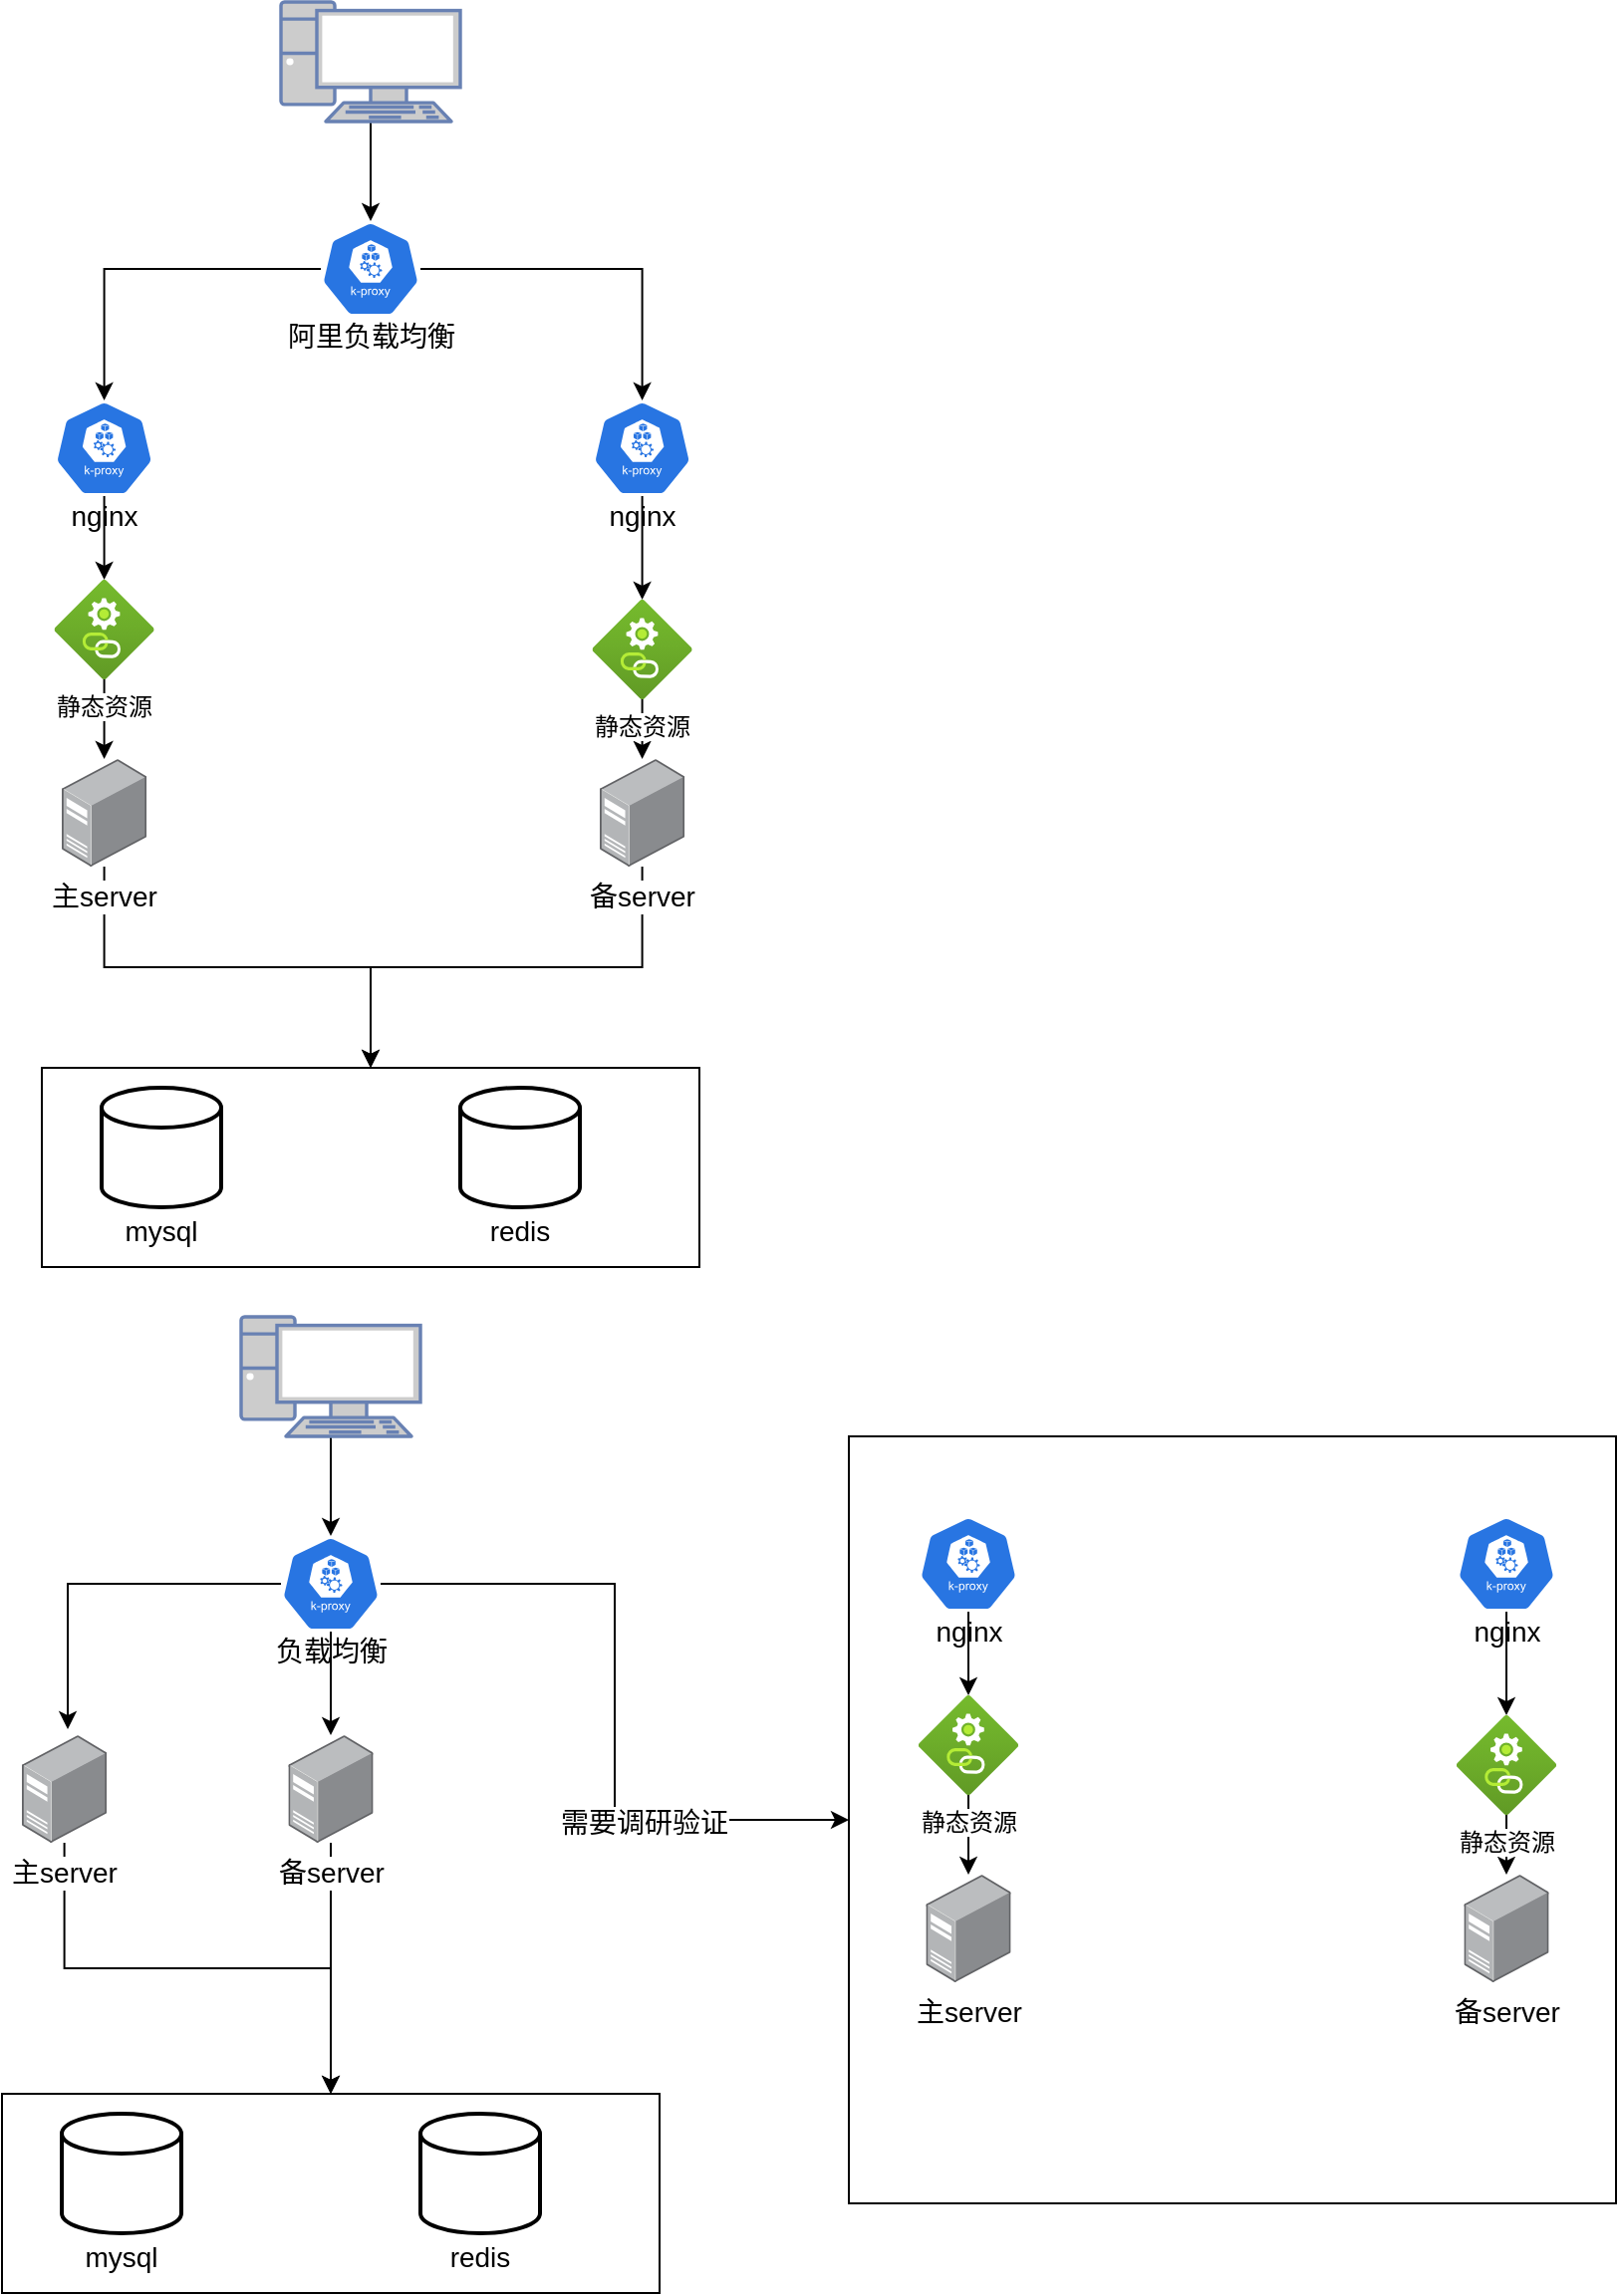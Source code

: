 <mxfile version="16.2.4" type="github">
  <diagram id="6Y3zF-he6f9p-2jQkp6W" name="第 1 页">
    <mxGraphModel dx="1422" dy="1931" grid="1" gridSize="10" guides="1" tooltips="1" connect="1" arrows="1" fold="1" page="1" pageScale="1" pageWidth="827" pageHeight="1169" math="0" shadow="0">
      <root>
        <mxCell id="0" />
        <mxCell id="1" parent="0" />
        <mxCell id="6fhcZd4-tIeuFMyVPi_e-61" value="" style="whiteSpace=wrap;html=1;aspect=fixed;fontSize=14;" vertex="1" parent="1">
          <mxGeometry x="625" y="670" width="385" height="385" as="geometry" />
        </mxCell>
        <mxCell id="6fhcZd4-tIeuFMyVPi_e-16" value="" style="rounded=0;whiteSpace=wrap;html=1;fontSize=14;" vertex="1" parent="1">
          <mxGeometry x="220" y="485" width="330" height="100" as="geometry" />
        </mxCell>
        <mxCell id="6fhcZd4-tIeuFMyVPi_e-6" style="edgeStyle=orthogonalEdgeStyle;rounded=0;orthogonalLoop=1;jettySize=auto;html=1;entryX=0.5;entryY=0;entryDx=0;entryDy=0;entryPerimeter=0;fontSize=14;" edge="1" parent="1" source="6fhcZd4-tIeuFMyVPi_e-1">
          <mxGeometry relative="1" as="geometry">
            <mxPoint x="385" y="60" as="targetPoint" />
          </mxGeometry>
        </mxCell>
        <mxCell id="6fhcZd4-tIeuFMyVPi_e-1" value="" style="fontColor=#0066CC;verticalAlign=top;verticalLabelPosition=bottom;labelPosition=center;align=center;html=1;outlineConnect=0;fillColor=#CCCCCC;strokeColor=#6881B3;gradientColor=none;gradientDirection=north;strokeWidth=2;shape=mxgraph.networks.pc;" vertex="1" parent="1">
          <mxGeometry x="340" y="-50" width="90" height="60" as="geometry" />
        </mxCell>
        <mxCell id="6fhcZd4-tIeuFMyVPi_e-34" style="edgeStyle=orthogonalEdgeStyle;rounded=0;orthogonalLoop=1;jettySize=auto;html=1;entryX=0.5;entryY=0;entryDx=0;entryDy=0;entryPerimeter=0;fontSize=14;" edge="1" parent="1" source="6fhcZd4-tIeuFMyVPi_e-7" target="6fhcZd4-tIeuFMyVPi_e-32">
          <mxGeometry relative="1" as="geometry">
            <Array as="points">
              <mxPoint x="251" y="84" />
            </Array>
          </mxGeometry>
        </mxCell>
        <mxCell id="6fhcZd4-tIeuFMyVPi_e-35" style="edgeStyle=orthogonalEdgeStyle;rounded=0;orthogonalLoop=1;jettySize=auto;html=1;fontSize=14;" edge="1" parent="1" source="6fhcZd4-tIeuFMyVPi_e-7" target="6fhcZd4-tIeuFMyVPi_e-33">
          <mxGeometry relative="1" as="geometry" />
        </mxCell>
        <mxCell id="6fhcZd4-tIeuFMyVPi_e-7" value="&lt;br&gt;&lt;br&gt;&lt;br&gt;&lt;br&gt;阿里负载均衡" style="sketch=0;html=1;dashed=0;whitespace=wrap;fillColor=#2875E2;strokeColor=#ffffff;points=[[0.005,0.63,0],[0.1,0.2,0],[0.9,0.2,0],[0.5,0,0],[0.995,0.63,0],[0.72,0.99,0],[0.5,1,0],[0.28,0.99,0]];shape=mxgraph.kubernetes.icon;prIcon=k_proxy;fontSize=14;" vertex="1" parent="1">
          <mxGeometry x="360" y="60" width="50" height="48" as="geometry" />
        </mxCell>
        <mxCell id="6fhcZd4-tIeuFMyVPi_e-18" style="edgeStyle=orthogonalEdgeStyle;rounded=0;orthogonalLoop=1;jettySize=auto;html=1;fontSize=14;" edge="1" parent="1" source="6fhcZd4-tIeuFMyVPi_e-9" target="6fhcZd4-tIeuFMyVPi_e-16">
          <mxGeometry relative="1" as="geometry" />
        </mxCell>
        <mxCell id="6fhcZd4-tIeuFMyVPi_e-9" value="主server" style="points=[];aspect=fixed;html=1;align=center;shadow=0;dashed=0;image;image=img/lib/allied_telesis/computer_and_terminals/Server_Desktop.svg;fontSize=14;" vertex="1" parent="1">
          <mxGeometry x="230" y="330" width="42.6" height="54" as="geometry" />
        </mxCell>
        <mxCell id="6fhcZd4-tIeuFMyVPi_e-19" style="edgeStyle=orthogonalEdgeStyle;rounded=0;orthogonalLoop=1;jettySize=auto;html=1;fontSize=14;" edge="1" parent="1" source="6fhcZd4-tIeuFMyVPi_e-10" target="6fhcZd4-tIeuFMyVPi_e-16">
          <mxGeometry relative="1" as="geometry" />
        </mxCell>
        <mxCell id="6fhcZd4-tIeuFMyVPi_e-10" value="备server" style="points=[];aspect=fixed;html=1;align=center;shadow=0;dashed=0;image;image=img/lib/allied_telesis/computer_and_terminals/Server_Desktop.svg;fontSize=14;" vertex="1" parent="1">
          <mxGeometry x="500" y="330" width="42.6" height="54" as="geometry" />
        </mxCell>
        <mxCell id="6fhcZd4-tIeuFMyVPi_e-13" value="&lt;br&gt;&lt;br&gt;&lt;br&gt;&lt;br&gt;&lt;br&gt;mysql" style="strokeWidth=2;html=1;shape=mxgraph.flowchart.database;whiteSpace=wrap;fontSize=14;" vertex="1" parent="1">
          <mxGeometry x="250" y="495" width="60" height="60" as="geometry" />
        </mxCell>
        <mxCell id="6fhcZd4-tIeuFMyVPi_e-17" value="&lt;br&gt;&lt;br&gt;&lt;br&gt;&lt;br&gt;&lt;br&gt;redis" style="strokeWidth=2;html=1;shape=mxgraph.flowchart.database;whiteSpace=wrap;fontSize=14;" vertex="1" parent="1">
          <mxGeometry x="430" y="495" width="60" height="60" as="geometry" />
        </mxCell>
        <mxCell id="6fhcZd4-tIeuFMyVPi_e-20" value="" style="rounded=0;whiteSpace=wrap;html=1;fontSize=14;" vertex="1" parent="1">
          <mxGeometry x="200" y="1000" width="330" height="100" as="geometry" />
        </mxCell>
        <mxCell id="6fhcZd4-tIeuFMyVPi_e-21" style="edgeStyle=orthogonalEdgeStyle;rounded=0;orthogonalLoop=1;jettySize=auto;html=1;entryX=0.5;entryY=0;entryDx=0;entryDy=0;entryPerimeter=0;fontSize=14;" edge="1" parent="1" source="6fhcZd4-tIeuFMyVPi_e-22">
          <mxGeometry relative="1" as="geometry">
            <mxPoint x="365" y="720" as="targetPoint" />
          </mxGeometry>
        </mxCell>
        <mxCell id="6fhcZd4-tIeuFMyVPi_e-22" value="" style="fontColor=#0066CC;verticalAlign=top;verticalLabelPosition=bottom;labelPosition=center;align=center;html=1;outlineConnect=0;fillColor=#CCCCCC;strokeColor=#6881B3;gradientColor=none;gradientDirection=north;strokeWidth=2;shape=mxgraph.networks.pc;" vertex="1" parent="1">
          <mxGeometry x="320" y="610" width="90" height="60" as="geometry" />
        </mxCell>
        <mxCell id="6fhcZd4-tIeuFMyVPi_e-64" style="edgeStyle=orthogonalEdgeStyle;rounded=0;orthogonalLoop=1;jettySize=auto;html=1;entryX=0.54;entryY=-0.056;entryDx=0;entryDy=0;entryPerimeter=0;fontSize=14;" edge="1" parent="1" source="6fhcZd4-tIeuFMyVPi_e-25" target="6fhcZd4-tIeuFMyVPi_e-27">
          <mxGeometry relative="1" as="geometry" />
        </mxCell>
        <mxCell id="6fhcZd4-tIeuFMyVPi_e-65" style="edgeStyle=orthogonalEdgeStyle;rounded=0;orthogonalLoop=1;jettySize=auto;html=1;fontSize=14;" edge="1" parent="1" source="6fhcZd4-tIeuFMyVPi_e-25" target="6fhcZd4-tIeuFMyVPi_e-29">
          <mxGeometry relative="1" as="geometry" />
        </mxCell>
        <mxCell id="6fhcZd4-tIeuFMyVPi_e-66" style="edgeStyle=orthogonalEdgeStyle;rounded=0;orthogonalLoop=1;jettySize=auto;html=1;entryX=0;entryY=0.5;entryDx=0;entryDy=0;fontSize=14;" edge="1" parent="1" source="6fhcZd4-tIeuFMyVPi_e-25" target="6fhcZd4-tIeuFMyVPi_e-61">
          <mxGeometry relative="1" as="geometry" />
        </mxCell>
        <mxCell id="6fhcZd4-tIeuFMyVPi_e-69" value="需要调研验证" style="edgeLabel;html=1;align=center;verticalAlign=middle;resizable=0;points=[];fontSize=14;" vertex="1" connectable="0" parent="6fhcZd4-tIeuFMyVPi_e-66">
          <mxGeometry x="0.417" relative="1" as="geometry">
            <mxPoint y="1" as="offset" />
          </mxGeometry>
        </mxCell>
        <mxCell id="6fhcZd4-tIeuFMyVPi_e-25" value="&lt;br&gt;&lt;br&gt;&lt;br&gt;&lt;br&gt;负载均衡" style="sketch=0;html=1;dashed=0;whitespace=wrap;fillColor=#2875E2;strokeColor=#ffffff;points=[[0.005,0.63,0],[0.1,0.2,0],[0.9,0.2,0],[0.5,0,0],[0.995,0.63,0],[0.72,0.99,0],[0.5,1,0],[0.28,0.99,0]];shape=mxgraph.kubernetes.icon;prIcon=k_proxy;fontSize=14;" vertex="1" parent="1">
          <mxGeometry x="340" y="720" width="50" height="48" as="geometry" />
        </mxCell>
        <mxCell id="6fhcZd4-tIeuFMyVPi_e-26" style="edgeStyle=orthogonalEdgeStyle;rounded=0;orthogonalLoop=1;jettySize=auto;html=1;fontSize=14;" edge="1" parent="1" source="6fhcZd4-tIeuFMyVPi_e-27" target="6fhcZd4-tIeuFMyVPi_e-20">
          <mxGeometry relative="1" as="geometry" />
        </mxCell>
        <mxCell id="6fhcZd4-tIeuFMyVPi_e-27" value="主server" style="points=[];aspect=fixed;html=1;align=center;shadow=0;dashed=0;image;image=img/lib/allied_telesis/computer_and_terminals/Server_Desktop.svg;fontSize=14;" vertex="1" parent="1">
          <mxGeometry x="210" y="820" width="42.6" height="54" as="geometry" />
        </mxCell>
        <mxCell id="6fhcZd4-tIeuFMyVPi_e-28" style="edgeStyle=orthogonalEdgeStyle;rounded=0;orthogonalLoop=1;jettySize=auto;html=1;fontSize=14;" edge="1" parent="1" source="6fhcZd4-tIeuFMyVPi_e-29" target="6fhcZd4-tIeuFMyVPi_e-20">
          <mxGeometry relative="1" as="geometry" />
        </mxCell>
        <mxCell id="6fhcZd4-tIeuFMyVPi_e-29" value="备server" style="points=[];aspect=fixed;html=1;align=center;shadow=0;dashed=0;image;image=img/lib/allied_telesis/computer_and_terminals/Server_Desktop.svg;fontSize=14;" vertex="1" parent="1">
          <mxGeometry x="343.7" y="820" width="42.6" height="54" as="geometry" />
        </mxCell>
        <mxCell id="6fhcZd4-tIeuFMyVPi_e-30" value="&lt;br&gt;&lt;br&gt;&lt;br&gt;&lt;br&gt;&lt;br&gt;mysql" style="strokeWidth=2;html=1;shape=mxgraph.flowchart.database;whiteSpace=wrap;fontSize=14;" vertex="1" parent="1">
          <mxGeometry x="230" y="1010" width="60" height="60" as="geometry" />
        </mxCell>
        <mxCell id="6fhcZd4-tIeuFMyVPi_e-31" value="&lt;br&gt;&lt;br&gt;&lt;br&gt;&lt;br&gt;&lt;br&gt;redis" style="strokeWidth=2;html=1;shape=mxgraph.flowchart.database;whiteSpace=wrap;fontSize=14;" vertex="1" parent="1">
          <mxGeometry x="410" y="1010" width="60" height="60" as="geometry" />
        </mxCell>
        <mxCell id="6fhcZd4-tIeuFMyVPi_e-42" style="edgeStyle=orthogonalEdgeStyle;rounded=0;orthogonalLoop=1;jettySize=auto;html=1;fontSize=14;" edge="1" parent="1" source="6fhcZd4-tIeuFMyVPi_e-32" target="6fhcZd4-tIeuFMyVPi_e-39">
          <mxGeometry relative="1" as="geometry" />
        </mxCell>
        <mxCell id="6fhcZd4-tIeuFMyVPi_e-32" value="&lt;br&gt;&lt;br&gt;&lt;br&gt;&lt;br&gt;nginx" style="sketch=0;html=1;dashed=0;whitespace=wrap;fillColor=#2875E2;strokeColor=#ffffff;points=[[0.005,0.63,0],[0.1,0.2,0],[0.9,0.2,0],[0.5,0,0],[0.995,0.63,0],[0.72,0.99,0],[0.5,1,0],[0.28,0.99,0]];shape=mxgraph.kubernetes.icon;prIcon=k_proxy;fontSize=14;" vertex="1" parent="1">
          <mxGeometry x="226.3" y="150" width="50" height="48" as="geometry" />
        </mxCell>
        <mxCell id="6fhcZd4-tIeuFMyVPi_e-41" style="edgeStyle=orthogonalEdgeStyle;rounded=0;orthogonalLoop=1;jettySize=auto;html=1;fontSize=14;" edge="1" parent="1" source="6fhcZd4-tIeuFMyVPi_e-33" target="6fhcZd4-tIeuFMyVPi_e-40">
          <mxGeometry relative="1" as="geometry" />
        </mxCell>
        <mxCell id="6fhcZd4-tIeuFMyVPi_e-33" value="&lt;br&gt;&lt;br&gt;&lt;br&gt;&lt;br&gt;nginx" style="sketch=0;html=1;dashed=0;whitespace=wrap;fillColor=#2875E2;strokeColor=#ffffff;points=[[0.005,0.63,0],[0.1,0.2,0],[0.9,0.2,0],[0.5,0,0],[0.995,0.63,0],[0.72,0.99,0],[0.5,1,0],[0.28,0.99,0]];shape=mxgraph.kubernetes.icon;prIcon=k_proxy;fontSize=14;" vertex="1" parent="1">
          <mxGeometry x="496.3" y="150" width="50" height="48" as="geometry" />
        </mxCell>
        <mxCell id="6fhcZd4-tIeuFMyVPi_e-43" style="edgeStyle=orthogonalEdgeStyle;rounded=0;orthogonalLoop=1;jettySize=auto;html=1;fontSize=14;" edge="1" parent="1" source="6fhcZd4-tIeuFMyVPi_e-39" target="6fhcZd4-tIeuFMyVPi_e-9">
          <mxGeometry relative="1" as="geometry" />
        </mxCell>
        <mxCell id="6fhcZd4-tIeuFMyVPi_e-39" value="静态资源" style="aspect=fixed;html=1;points=[];align=center;image;fontSize=12;image=img/lib/azure2/general/Resource_Linked.svg;" vertex="1" parent="1">
          <mxGeometry x="226.3" y="240" width="50" height="50" as="geometry" />
        </mxCell>
        <mxCell id="6fhcZd4-tIeuFMyVPi_e-68" style="edgeStyle=orthogonalEdgeStyle;rounded=0;orthogonalLoop=1;jettySize=auto;html=1;fontSize=14;" edge="1" parent="1" source="6fhcZd4-tIeuFMyVPi_e-40" target="6fhcZd4-tIeuFMyVPi_e-10">
          <mxGeometry relative="1" as="geometry" />
        </mxCell>
        <mxCell id="6fhcZd4-tIeuFMyVPi_e-40" value="静态资源" style="aspect=fixed;html=1;points=[];align=center;image;fontSize=12;image=img/lib/azure2/general/Resource_Linked.svg;" vertex="1" parent="1">
          <mxGeometry x="496.3" y="250" width="50" height="50" as="geometry" />
        </mxCell>
        <mxCell id="6fhcZd4-tIeuFMyVPi_e-50" value="主server" style="points=[];aspect=fixed;html=1;align=center;shadow=0;dashed=0;image;image=img/lib/allied_telesis/computer_and_terminals/Server_Desktop.svg;fontSize=14;" vertex="1" parent="1">
          <mxGeometry x="663.7" y="890" width="42.6" height="54" as="geometry" />
        </mxCell>
        <mxCell id="6fhcZd4-tIeuFMyVPi_e-51" value="备server" style="points=[];aspect=fixed;html=1;align=center;shadow=0;dashed=0;image;image=img/lib/allied_telesis/computer_and_terminals/Server_Desktop.svg;fontSize=14;" vertex="1" parent="1">
          <mxGeometry x="933.7" y="890" width="42.6" height="54" as="geometry" />
        </mxCell>
        <mxCell id="6fhcZd4-tIeuFMyVPi_e-52" style="edgeStyle=orthogonalEdgeStyle;rounded=0;orthogonalLoop=1;jettySize=auto;html=1;fontSize=14;" edge="1" parent="1" source="6fhcZd4-tIeuFMyVPi_e-53" target="6fhcZd4-tIeuFMyVPi_e-57">
          <mxGeometry relative="1" as="geometry" />
        </mxCell>
        <mxCell id="6fhcZd4-tIeuFMyVPi_e-53" value="&lt;br&gt;&lt;br&gt;&lt;br&gt;&lt;br&gt;nginx" style="sketch=0;html=1;dashed=0;whitespace=wrap;fillColor=#2875E2;strokeColor=#ffffff;points=[[0.005,0.63,0],[0.1,0.2,0],[0.9,0.2,0],[0.5,0,0],[0.995,0.63,0],[0.72,0.99,0],[0.5,1,0],[0.28,0.99,0]];shape=mxgraph.kubernetes.icon;prIcon=k_proxy;fontSize=14;" vertex="1" parent="1">
          <mxGeometry x="660" y="710" width="50" height="48" as="geometry" />
        </mxCell>
        <mxCell id="6fhcZd4-tIeuFMyVPi_e-54" style="edgeStyle=orthogonalEdgeStyle;rounded=0;orthogonalLoop=1;jettySize=auto;html=1;fontSize=14;" edge="1" parent="1" source="6fhcZd4-tIeuFMyVPi_e-55" target="6fhcZd4-tIeuFMyVPi_e-58">
          <mxGeometry relative="1" as="geometry" />
        </mxCell>
        <mxCell id="6fhcZd4-tIeuFMyVPi_e-55" value="&lt;br&gt;&lt;br&gt;&lt;br&gt;&lt;br&gt;nginx" style="sketch=0;html=1;dashed=0;whitespace=wrap;fillColor=#2875E2;strokeColor=#ffffff;points=[[0.005,0.63,0],[0.1,0.2,0],[0.9,0.2,0],[0.5,0,0],[0.995,0.63,0],[0.72,0.99,0],[0.5,1,0],[0.28,0.99,0]];shape=mxgraph.kubernetes.icon;prIcon=k_proxy;fontSize=14;" vertex="1" parent="1">
          <mxGeometry x="930" y="710" width="50" height="48" as="geometry" />
        </mxCell>
        <mxCell id="6fhcZd4-tIeuFMyVPi_e-56" style="edgeStyle=orthogonalEdgeStyle;rounded=0;orthogonalLoop=1;jettySize=auto;html=1;fontSize=14;" edge="1" parent="1" source="6fhcZd4-tIeuFMyVPi_e-57" target="6fhcZd4-tIeuFMyVPi_e-50">
          <mxGeometry relative="1" as="geometry" />
        </mxCell>
        <mxCell id="6fhcZd4-tIeuFMyVPi_e-57" value="静态资源" style="aspect=fixed;html=1;points=[];align=center;image;fontSize=12;image=img/lib/azure2/general/Resource_Linked.svg;" vertex="1" parent="1">
          <mxGeometry x="660" y="800" width="50" height="50" as="geometry" />
        </mxCell>
        <mxCell id="6fhcZd4-tIeuFMyVPi_e-67" style="edgeStyle=orthogonalEdgeStyle;rounded=0;orthogonalLoop=1;jettySize=auto;html=1;fontSize=14;" edge="1" parent="1" source="6fhcZd4-tIeuFMyVPi_e-58" target="6fhcZd4-tIeuFMyVPi_e-51">
          <mxGeometry relative="1" as="geometry" />
        </mxCell>
        <mxCell id="6fhcZd4-tIeuFMyVPi_e-58" value="静态资源" style="aspect=fixed;html=1;points=[];align=center;image;fontSize=12;image=img/lib/azure2/general/Resource_Linked.svg;" vertex="1" parent="1">
          <mxGeometry x="930" y="810" width="50" height="50" as="geometry" />
        </mxCell>
      </root>
    </mxGraphModel>
  </diagram>
</mxfile>
